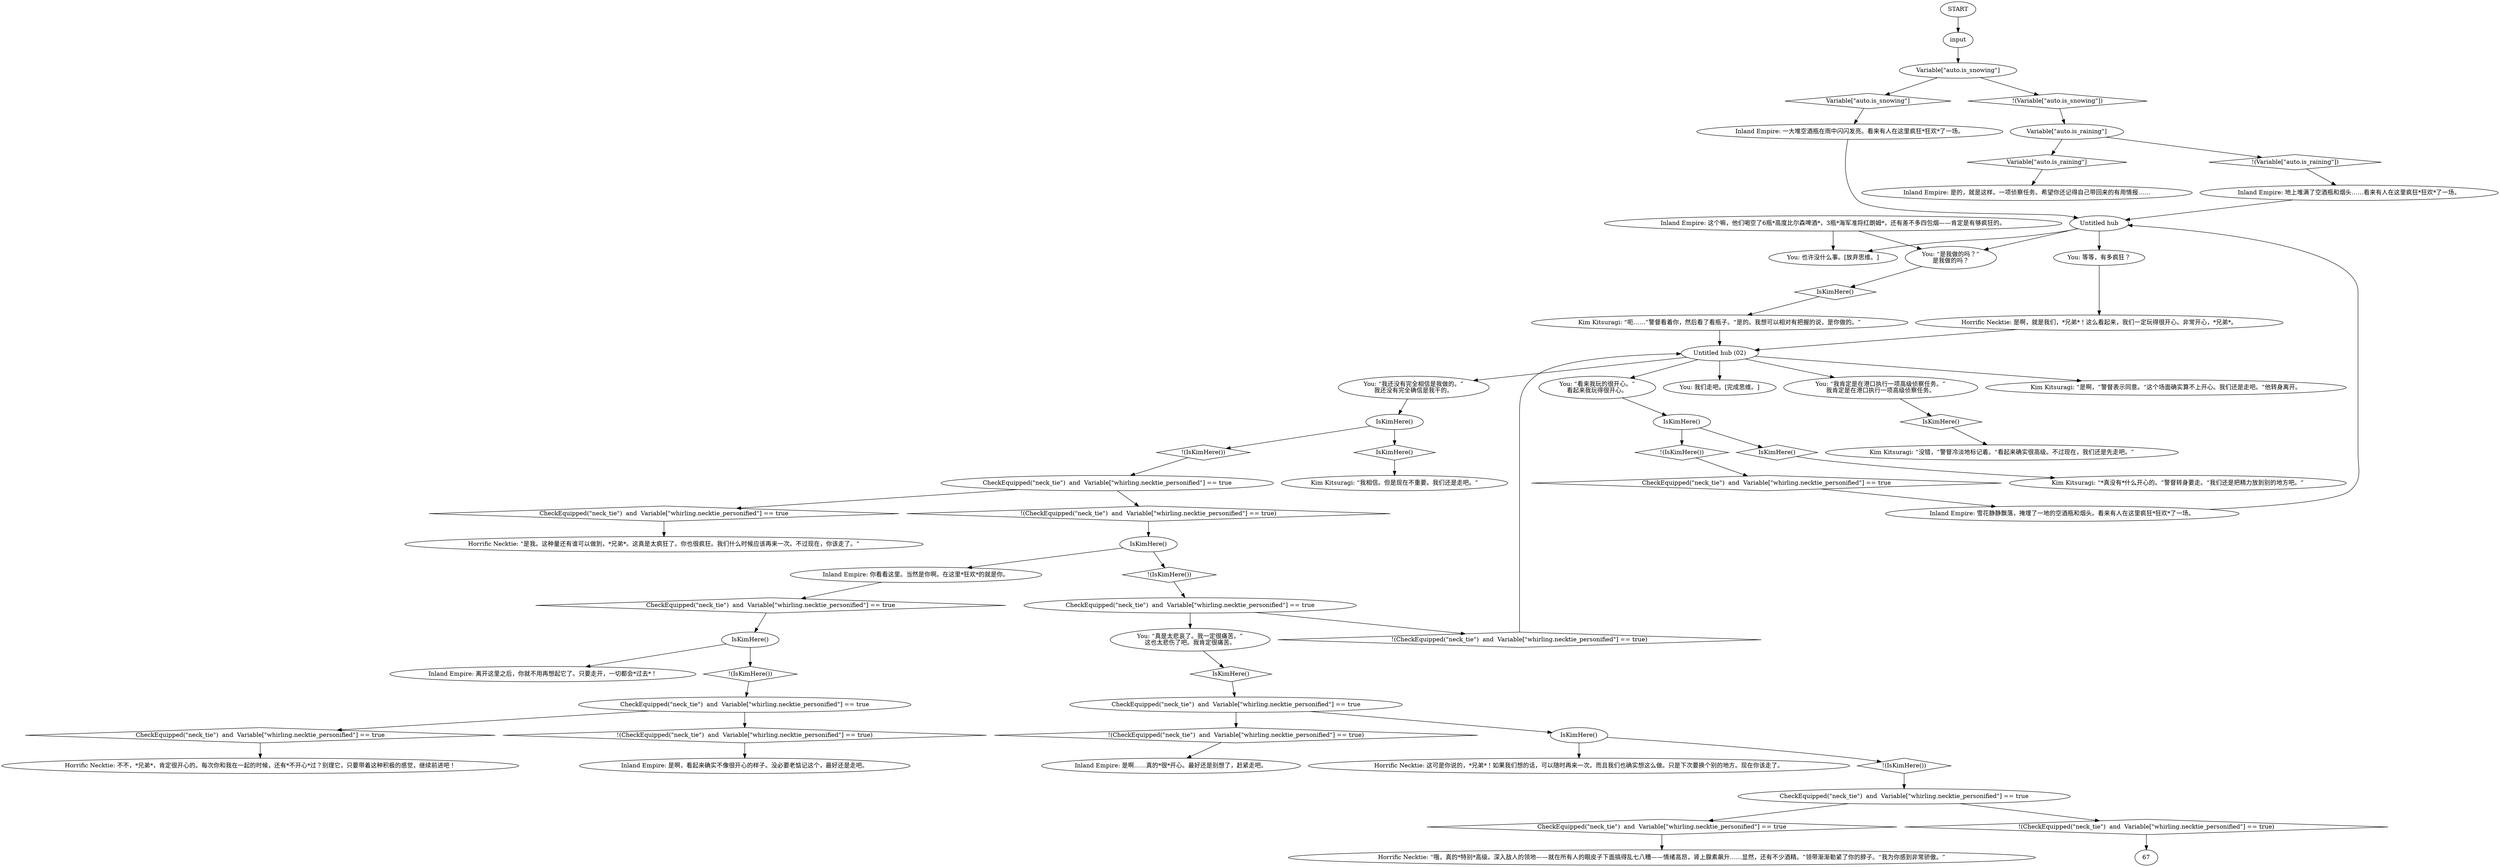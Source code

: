 # WALKWAY ORB / party scene afterthought
# Someone either had the most depressing solo-party... or there's a sequence killer on the loose.
# ==================================================
digraph G {
	  0 [label="START"];
	  1 [label="input"];
	  2 [label="You: 也许没什么事。[放弃思维。]"];
	  3 [label="Kim Kitsuragi: “呃……”警督看着你，然后看了看瓶子。“是的。我想可以相对有把握的说，是你做的。”"];
	  4 [label="Kim Kitsuragi: “我相信。但是现在不重要。我们还是走吧。”"];
	  5 [label="Kim Kitsuragi: “没错，”警督冷淡地标记着。“看起来确实很高级。不过现在，我们还是先走吧。”"];
	  6 [label="You: “是我做的吗？”\n是我做的吗？"];
	  7 [label="CheckEquipped(\"neck_tie\")  and  Variable[\"whirling.necktie_personified\"] == true"];
	  8 [label="CheckEquipped(\"neck_tie\")  and  Variable[\"whirling.necktie_personified\"] == true", shape=diamond];
	  9 [label="!(CheckEquipped(\"neck_tie\")  and  Variable[\"whirling.necktie_personified\"] == true)", shape=diamond];
	  10 [label="You: 我们走吧。[完成思维。]"];
	  11 [label="You: “我还没有完全相信是我做的。”\n我还没有完全确信是我干的。"];
	  12 [label="IsKimHere()"];
	  13 [label="IsKimHere()", shape=diamond];
	  14 [label="!(IsKimHere())", shape=diamond];
	  15 [label="CheckEquipped(\"neck_tie\")  and  Variable[\"whirling.necktie_personified\"] == true"];
	  16 [label="CheckEquipped(\"neck_tie\")  and  Variable[\"whirling.necktie_personified\"] == true", shape=diamond];
	  17 [label="!(CheckEquipped(\"neck_tie\")  and  Variable[\"whirling.necktie_personified\"] == true)", shape=diamond];
	  18 [label="Inland Empire: 是啊，看起来确实不像很开心的样子。没必要老惦记这个，最好还是走吧。"];
	  19 [label="Kim Kitsuragi: “*真没有*什么开心的。”警督转身要走。“我们还是把精力放到别的地方吧。”"];
	  20 [label="Untitled hub"];
	  21 [label="IsKimHere()"];
	  22 [label="IsKimHere()", shape=diamond];
	  23 [label="!(IsKimHere())", shape=diamond];
	  24 [label="Horrific Necktie: “哦，真的*特别*高级。深入敌人的领地——就在所有人的眼皮子下面搞得乱七八糟——情绪高昂，肾上腺素飙升……显然，还有不少酒精。”领带渐渐勒紧了你的脖子。“我为你感到非常骄傲。”"];
	  25 [label="CheckEquipped(\"neck_tie\")  and  Variable[\"whirling.necktie_personified\"] == true"];
	  26 [label="CheckEquipped(\"neck_tie\")  and  Variable[\"whirling.necktie_personified\"] == true", shape=diamond];
	  27 [label="!(CheckEquipped(\"neck_tie\")  and  Variable[\"whirling.necktie_personified\"] == true)", shape=diamond];
	  28 [label="Variable[\"auto.is_raining\"]"];
	  29 [label="Variable[\"auto.is_raining\"]", shape=diamond];
	  30 [label="!(Variable[\"auto.is_raining\"])", shape=diamond];
	  31 [label="Variable[\"auto.is_snowing\"]"];
	  32 [label="Variable[\"auto.is_snowing\"]", shape=diamond];
	  33 [label="!(Variable[\"auto.is_snowing\"])", shape=diamond];
	  34 [label="Horrific Necktie: 不不，*兄弟*，肯定很开心的。每次你和我在一起的时候，还有*不开心*过？别理它，只要带着这种积极的感觉，继续前进吧！"];
	  35 [label="Inland Empire: 地上堆满了空酒瓶和烟头……看来有人在这里疯狂*狂欢*了一场。"];
	  36 [label="Inland Empire: 是啊……真的*很*开心。最好还是别想了，赶紧走吧。"];
	  37 [label="You: “看来我玩的很开心。”\n看起来我玩得很开心。"];
	  38 [label="Horrific Necktie: “是我。这种量还有谁可以做到，*兄弟*。这真是太疯狂了。你也很疯狂。我们什么时候应该再来一次。不过现在，你该走了。”"];
	  39 [label="You: “我肯定是在港口执行一项高级侦察任务。”\n我肯定是在港口执行一项高级侦察任务。"];
	  40 [label="You: 等等，有多疯狂？"];
	  41 [label="Untitled hub (02)"];
	  42 [label="Inland Empire: 这个嘛，他们喝空了6瓶*高度比尔森啤酒*，3瓶*海军准将红朗姆*，还有差不多四包烟——肯定是有够疯狂的。"];
	  43 [label="Horrific Necktie: 是啊，就是我们，*兄弟*！这么看起来，我们一定玩得很开心。非常开心，*兄弟*。"];
	  44 [label="IsKimHere()"];
	  45 [label="IsKimHere()", shape=diamond];
	  46 [label="!(IsKimHere())", shape=diamond];
	  47 [label="Inland Empire: 离开这里之后，你就不用再想起它了。只要走开，一切都会*过去*！"];
	  48 [label="IsKimHere()"];
	  49 [label="IsKimHere()", shape=diamond];
	  50 [label="!(IsKimHere())", shape=diamond];
	  51 [label="Inland Empire: 你看看这里。当然是你啊。在这里*狂欢*的就是你。"];
	  52 [label="CheckEquipped(\"neck_tie\")  and  Variable[\"whirling.necktie_personified\"] == true"];
	  53 [label="CheckEquipped(\"neck_tie\")  and  Variable[\"whirling.necktie_personified\"] == true", shape=diamond];
	  54 [label="!(CheckEquipped(\"neck_tie\")  and  Variable[\"whirling.necktie_personified\"] == true)", shape=diamond];
	  55 [label="You: “真是太悲哀了。我一定很痛苦。”\n这也太悲伤了吧。我肯定很痛苦。"];
	  56 [label="Kim Kitsuragi: “是啊，”警督表示同意。“这个场面确实算不上开心。我们还是走吧。”他转身离开。"];
	  57 [label="CheckEquipped(\"neck_tie\")  and  Variable[\"whirling.necktie_personified\"] == true"];
	  58 [label="CheckEquipped(\"neck_tie\")  and  Variable[\"whirling.necktie_personified\"] == true", shape=diamond];
	  59 [label="!(CheckEquipped(\"neck_tie\")  and  Variable[\"whirling.necktie_personified\"] == true)", shape=diamond];
	  60 [label="IsKimHere()"];
	  61 [label="IsKimHere()", shape=diamond];
	  62 [label="!(IsKimHere())", shape=diamond];
	  63 [label="Horrific Necktie: 这可是你说的，*兄弟*！如果我们想的话，可以随时再来一次。而且我们也确实想这么做。只是下次要换个别的地方。现在你该走了。"];
	  64 [label="Inland Empire: 雪花静静飘落，掩埋了一地的空酒瓶和烟头。看来有人在这里疯狂*狂欢*了一场。"];
	  65 [label="Inland Empire: 一大堆空酒瓶在雨中闪闪发亮。看来有人在这里疯狂*狂欢*了一场。"];
	  66 [label="Inland Empire: 是的，就是这样。一项侦察任务。希望你还记得自己带回来的有用情报……"];
	  0 -> 1
	  1 -> 31
	  3 -> 41
	  6 -> 49
	  7 -> 8
	  7 -> 9
	  8 -> 34
	  9 -> 18
	  11 -> 21
	  12 -> 13
	  12 -> 14
	  13 -> 19
	  14 -> 58
	  15 -> 16
	  15 -> 17
	  16 -> 38
	  17 -> 48
	  20 -> 40
	  20 -> 2
	  20 -> 6
	  21 -> 22
	  21 -> 23
	  22 -> 4
	  23 -> 15
	  25 -> 26
	  25 -> 27
	  26 -> 24
	  27 -> 67
	  28 -> 29
	  28 -> 30
	  29 -> 66
	  30 -> 35
	  31 -> 32
	  31 -> 33
	  32 -> 65
	  33 -> 28
	  35 -> 20
	  37 -> 12
	  39 -> 61
	  40 -> 43
	  41 -> 37
	  41 -> 39
	  41 -> 10
	  41 -> 11
	  41 -> 56
	  42 -> 2
	  42 -> 6
	  43 -> 41
	  44 -> 46
	  44 -> 47
	  45 -> 57
	  46 -> 7
	  48 -> 50
	  48 -> 51
	  49 -> 3
	  50 -> 52
	  51 -> 53
	  52 -> 54
	  52 -> 55
	  53 -> 44
	  54 -> 41
	  55 -> 45
	  57 -> 59
	  57 -> 60
	  58 -> 64
	  59 -> 36
	  60 -> 62
	  60 -> 63
	  61 -> 5
	  62 -> 25
	  64 -> 20
	  65 -> 20
}

